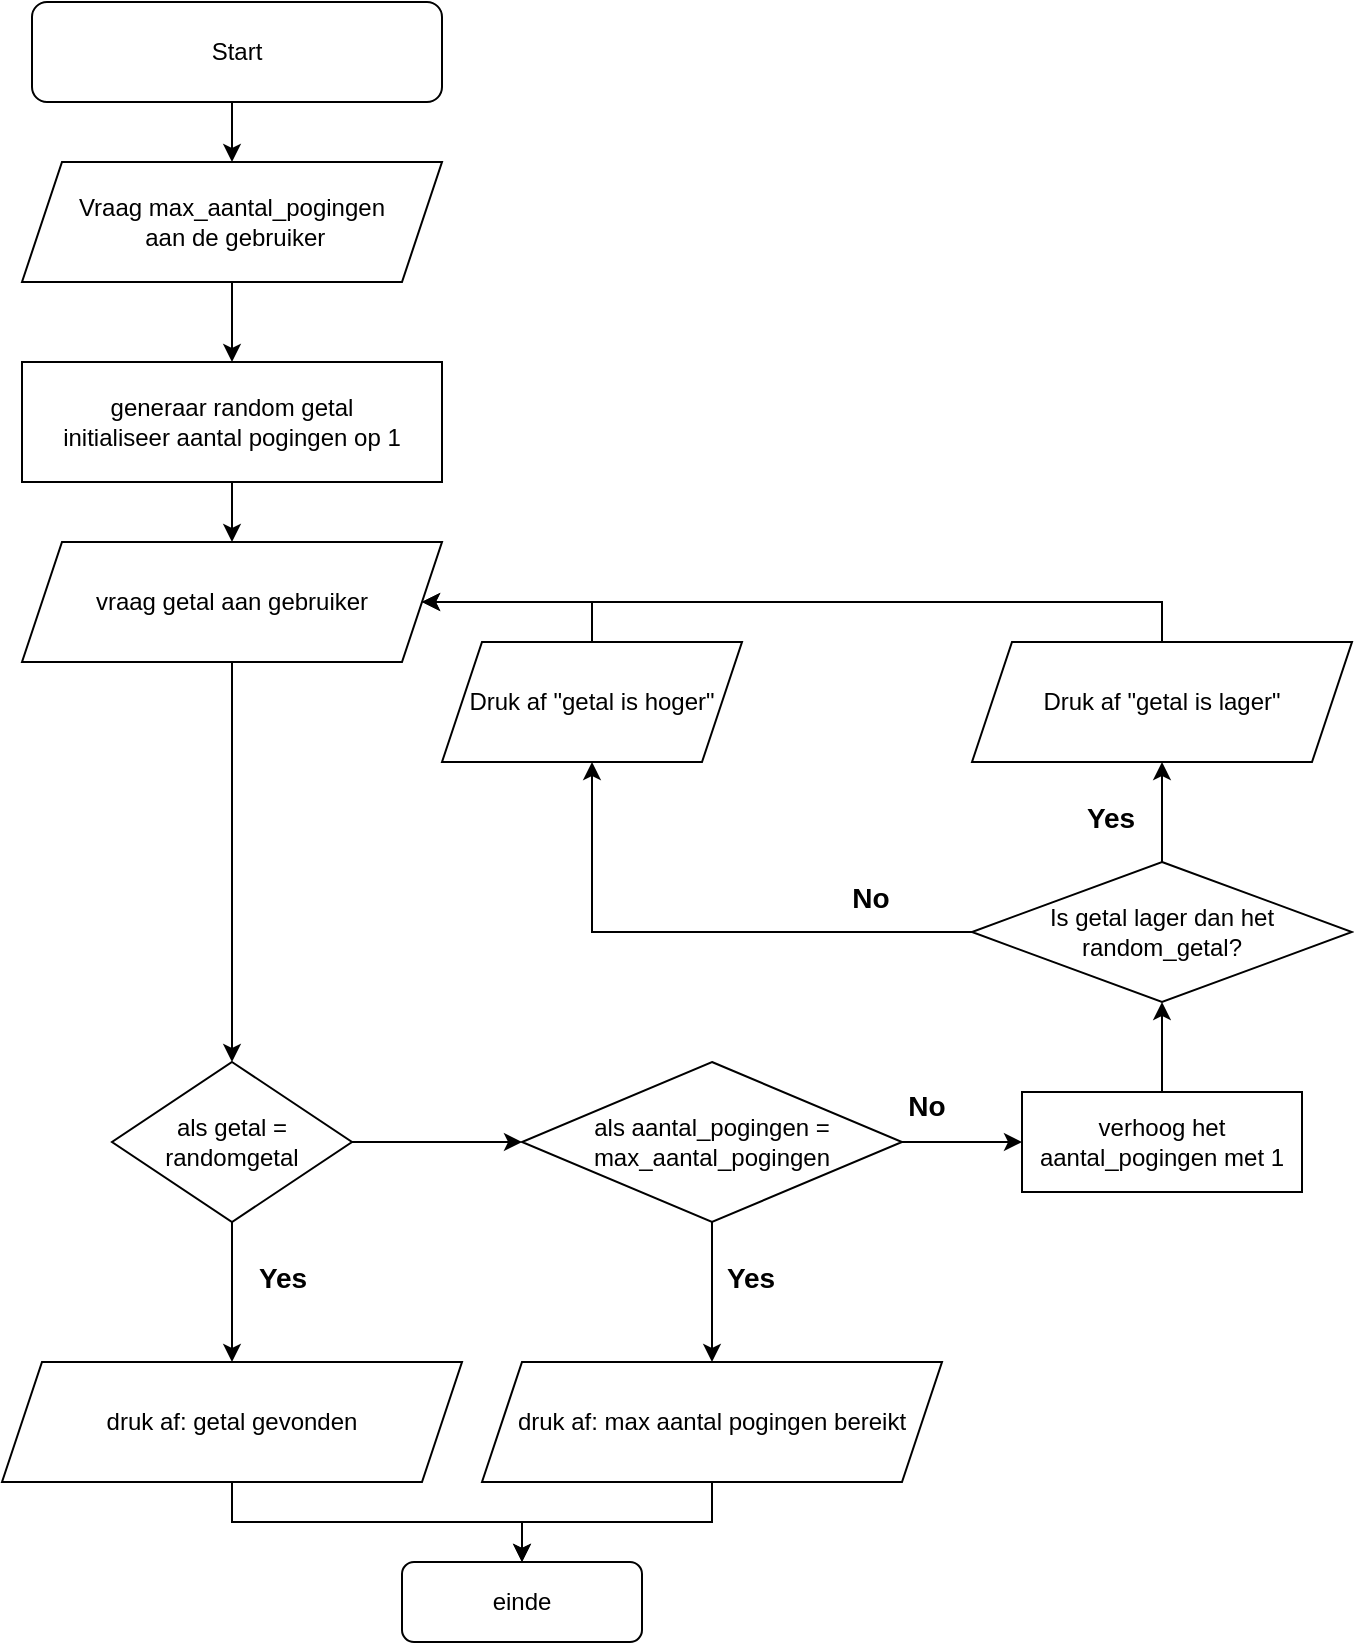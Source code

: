 <mxfile version="24.8.6">
  <diagram name="Page-1" id="eVvW2JaD4IPm_MehrP5j">
    <mxGraphModel dx="1340" dy="1945" grid="1" gridSize="10" guides="1" tooltips="1" connect="1" arrows="1" fold="1" page="1" pageScale="1" pageWidth="850" pageHeight="1100" math="0" shadow="0">
      <root>
        <mxCell id="0" />
        <mxCell id="1" parent="0" />
        <mxCell id="UcOkbDM3o_6liZAEe9FU-47" style="edgeStyle=orthogonalEdgeStyle;rounded=0;orthogonalLoop=1;jettySize=auto;html=1;exitX=0.5;exitY=1;exitDx=0;exitDy=0;entryX=0.5;entryY=0;entryDx=0;entryDy=0;" edge="1" parent="1" source="UcOkbDM3o_6liZAEe9FU-2" target="UcOkbDM3o_6liZAEe9FU-5">
          <mxGeometry relative="1" as="geometry" />
        </mxCell>
        <mxCell id="UcOkbDM3o_6liZAEe9FU-2" value="Start" style="rounded=1;whiteSpace=wrap;html=1;" vertex="1" parent="1">
          <mxGeometry x="135" y="-820" width="205" height="50" as="geometry" />
        </mxCell>
        <mxCell id="UcOkbDM3o_6liZAEe9FU-46" style="edgeStyle=orthogonalEdgeStyle;rounded=0;orthogonalLoop=1;jettySize=auto;html=1;exitX=0.5;exitY=1;exitDx=0;exitDy=0;entryX=0.5;entryY=0;entryDx=0;entryDy=0;" edge="1" parent="1" source="UcOkbDM3o_6liZAEe9FU-4" target="UcOkbDM3o_6liZAEe9FU-12">
          <mxGeometry relative="1" as="geometry" />
        </mxCell>
        <mxCell id="UcOkbDM3o_6liZAEe9FU-4" value="generaar random getal&lt;div&gt;initialiseer aantal pogingen op 1&lt;/div&gt;" style="rounded=0;whiteSpace=wrap;html=1;" vertex="1" parent="1">
          <mxGeometry x="130" y="-640" width="210" height="60" as="geometry" />
        </mxCell>
        <mxCell id="UcOkbDM3o_6liZAEe9FU-45" style="edgeStyle=orthogonalEdgeStyle;rounded=0;orthogonalLoop=1;jettySize=auto;html=1;exitX=0.5;exitY=1;exitDx=0;exitDy=0;entryX=0.5;entryY=0;entryDx=0;entryDy=0;" edge="1" parent="1" source="UcOkbDM3o_6liZAEe9FU-5" target="UcOkbDM3o_6liZAEe9FU-4">
          <mxGeometry relative="1" as="geometry" />
        </mxCell>
        <mxCell id="UcOkbDM3o_6liZAEe9FU-5" value="Vraag max_aantal_pogingen&lt;div&gt;&amp;nbsp;aan de gebruiker&lt;/div&gt;" style="shape=parallelogram;perimeter=parallelogramPerimeter;whiteSpace=wrap;html=1;fixedSize=1;" vertex="1" parent="1">
          <mxGeometry x="130" y="-740" width="210" height="60" as="geometry" />
        </mxCell>
        <mxCell id="UcOkbDM3o_6liZAEe9FU-7" value="" style="edgeStyle=orthogonalEdgeStyle;rounded=0;orthogonalLoop=1;jettySize=auto;html=1;" edge="1" parent="1" source="UcOkbDM3o_6liZAEe9FU-8" target="UcOkbDM3o_6liZAEe9FU-10">
          <mxGeometry relative="1" as="geometry" />
        </mxCell>
        <mxCell id="UcOkbDM3o_6liZAEe9FU-36" value="Yes" style="edgeLabel;html=1;align=center;verticalAlign=middle;resizable=0;points=[];fontStyle=1;fontSize=14;" vertex="1" connectable="0" parent="UcOkbDM3o_6liZAEe9FU-7">
          <mxGeometry x="-0.22" y="1" relative="1" as="geometry">
            <mxPoint x="24" as="offset" />
          </mxGeometry>
        </mxCell>
        <mxCell id="UcOkbDM3o_6liZAEe9FU-57" style="edgeStyle=orthogonalEdgeStyle;rounded=0;orthogonalLoop=1;jettySize=auto;html=1;exitX=1;exitY=0.5;exitDx=0;exitDy=0;entryX=0;entryY=0.5;entryDx=0;entryDy=0;" edge="1" parent="1" source="UcOkbDM3o_6liZAEe9FU-8" target="UcOkbDM3o_6liZAEe9FU-25">
          <mxGeometry relative="1" as="geometry" />
        </mxCell>
        <mxCell id="UcOkbDM3o_6liZAEe9FU-8" value="als getal = randomgetal" style="rhombus;whiteSpace=wrap;html=1;" vertex="1" parent="1">
          <mxGeometry x="175" y="-290" width="120" height="80" as="geometry" />
        </mxCell>
        <mxCell id="UcOkbDM3o_6liZAEe9FU-9" value="" style="edgeStyle=orthogonalEdgeStyle;rounded=0;orthogonalLoop=1;jettySize=auto;html=1;" edge="1" parent="1" source="UcOkbDM3o_6liZAEe9FU-10" target="UcOkbDM3o_6liZAEe9FU-11">
          <mxGeometry relative="1" as="geometry" />
        </mxCell>
        <mxCell id="UcOkbDM3o_6liZAEe9FU-10" value="druk af: getal gevonden" style="shape=parallelogram;perimeter=parallelogramPerimeter;whiteSpace=wrap;html=1;fixedSize=1;" vertex="1" parent="1">
          <mxGeometry x="120" y="-140" width="230" height="60" as="geometry" />
        </mxCell>
        <mxCell id="UcOkbDM3o_6liZAEe9FU-11" value="einde" style="rounded=1;whiteSpace=wrap;html=1;" vertex="1" parent="1">
          <mxGeometry x="320" y="-40" width="120" height="40" as="geometry" />
        </mxCell>
        <mxCell id="UcOkbDM3o_6liZAEe9FU-22" style="edgeStyle=orthogonalEdgeStyle;rounded=0;orthogonalLoop=1;jettySize=auto;html=1;entryX=0.5;entryY=0;entryDx=0;entryDy=0;" edge="1" parent="1" source="UcOkbDM3o_6liZAEe9FU-12" target="UcOkbDM3o_6liZAEe9FU-8">
          <mxGeometry relative="1" as="geometry" />
        </mxCell>
        <mxCell id="UcOkbDM3o_6liZAEe9FU-12" value="vraag getal aan gebruiker" style="shape=parallelogram;perimeter=parallelogramPerimeter;whiteSpace=wrap;html=1;fixedSize=1;" vertex="1" parent="1">
          <mxGeometry x="130" y="-550" width="210" height="60" as="geometry" />
        </mxCell>
        <mxCell id="UcOkbDM3o_6liZAEe9FU-51" style="edgeStyle=orthogonalEdgeStyle;rounded=0;orthogonalLoop=1;jettySize=auto;html=1;exitX=0;exitY=0.5;exitDx=0;exitDy=0;entryX=0.5;entryY=1;entryDx=0;entryDy=0;" edge="1" parent="1" source="UcOkbDM3o_6liZAEe9FU-14" target="UcOkbDM3o_6liZAEe9FU-16">
          <mxGeometry relative="1" as="geometry" />
        </mxCell>
        <mxCell id="UcOkbDM3o_6liZAEe9FU-53" style="edgeStyle=orthogonalEdgeStyle;rounded=0;orthogonalLoop=1;jettySize=auto;html=1;exitX=0.5;exitY=0;exitDx=0;exitDy=0;entryX=0.5;entryY=1;entryDx=0;entryDy=0;" edge="1" parent="1" source="UcOkbDM3o_6liZAEe9FU-14" target="UcOkbDM3o_6liZAEe9FU-15">
          <mxGeometry relative="1" as="geometry">
            <Array as="points">
              <mxPoint x="700" y="-400" />
              <mxPoint x="700" y="-400" />
            </Array>
          </mxGeometry>
        </mxCell>
        <mxCell id="UcOkbDM3o_6liZAEe9FU-14" value="Is getal lager dan het random_getal?" style="rhombus;whiteSpace=wrap;html=1;" vertex="1" parent="1">
          <mxGeometry x="605" y="-390" width="190" height="70" as="geometry" />
        </mxCell>
        <mxCell id="UcOkbDM3o_6liZAEe9FU-58" style="edgeStyle=orthogonalEdgeStyle;rounded=0;orthogonalLoop=1;jettySize=auto;html=1;exitX=0.5;exitY=0;exitDx=0;exitDy=0;entryX=1;entryY=0.5;entryDx=0;entryDy=0;" edge="1" parent="1" source="UcOkbDM3o_6liZAEe9FU-15" target="UcOkbDM3o_6liZAEe9FU-12">
          <mxGeometry relative="1" as="geometry" />
        </mxCell>
        <mxCell id="UcOkbDM3o_6liZAEe9FU-15" value="Druk af &quot;getal is lager&quot;" style="shape=parallelogram;perimeter=parallelogramPerimeter;whiteSpace=wrap;html=1;fixedSize=1;" vertex="1" parent="1">
          <mxGeometry x="605" y="-500" width="190" height="60" as="geometry" />
        </mxCell>
        <mxCell id="UcOkbDM3o_6liZAEe9FU-33" style="edgeStyle=orthogonalEdgeStyle;rounded=0;orthogonalLoop=1;jettySize=auto;html=1;exitX=0.5;exitY=0;exitDx=0;exitDy=0;entryX=1;entryY=0.5;entryDx=0;entryDy=0;" edge="1" parent="1" source="UcOkbDM3o_6liZAEe9FU-16" target="UcOkbDM3o_6liZAEe9FU-12">
          <mxGeometry relative="1" as="geometry">
            <Array as="points">
              <mxPoint x="415" y="-520" />
            </Array>
          </mxGeometry>
        </mxCell>
        <mxCell id="UcOkbDM3o_6liZAEe9FU-16" value="Druk af &quot;getal is hoger&quot;" style="shape=parallelogram;perimeter=parallelogramPerimeter;whiteSpace=wrap;html=1;fixedSize=1;" vertex="1" parent="1">
          <mxGeometry x="340" y="-500" width="150" height="60" as="geometry" />
        </mxCell>
        <mxCell id="UcOkbDM3o_6liZAEe9FU-38" style="edgeStyle=orthogonalEdgeStyle;rounded=0;orthogonalLoop=1;jettySize=auto;html=1;exitX=0.5;exitY=1;exitDx=0;exitDy=0;entryX=0.5;entryY=0;entryDx=0;entryDy=0;" edge="1" parent="1" source="UcOkbDM3o_6liZAEe9FU-25" target="UcOkbDM3o_6liZAEe9FU-27">
          <mxGeometry relative="1" as="geometry" />
        </mxCell>
        <mxCell id="UcOkbDM3o_6liZAEe9FU-59" style="edgeStyle=orthogonalEdgeStyle;rounded=0;orthogonalLoop=1;jettySize=auto;html=1;exitX=1;exitY=0.5;exitDx=0;exitDy=0;entryX=0;entryY=0.5;entryDx=0;entryDy=0;" edge="1" parent="1" source="UcOkbDM3o_6liZAEe9FU-25" target="UcOkbDM3o_6liZAEe9FU-48">
          <mxGeometry relative="1" as="geometry" />
        </mxCell>
        <mxCell id="UcOkbDM3o_6liZAEe9FU-25" value="als aantal_pogingen = max_aantal_pogingen" style="rhombus;whiteSpace=wrap;html=1;" vertex="1" parent="1">
          <mxGeometry x="380" y="-290" width="190" height="80" as="geometry" />
        </mxCell>
        <mxCell id="UcOkbDM3o_6liZAEe9FU-39" style="edgeStyle=orthogonalEdgeStyle;rounded=0;orthogonalLoop=1;jettySize=auto;html=1;exitX=0.5;exitY=1;exitDx=0;exitDy=0;entryX=0.5;entryY=0;entryDx=0;entryDy=0;" edge="1" parent="1" source="UcOkbDM3o_6liZAEe9FU-27" target="UcOkbDM3o_6liZAEe9FU-11">
          <mxGeometry relative="1" as="geometry" />
        </mxCell>
        <mxCell id="UcOkbDM3o_6liZAEe9FU-27" value="druk af: max aantal pogingen bereikt" style="shape=parallelogram;perimeter=parallelogramPerimeter;whiteSpace=wrap;html=1;fixedSize=1;" vertex="1" parent="1">
          <mxGeometry x="360" y="-140" width="230" height="60" as="geometry" />
        </mxCell>
        <mxCell id="UcOkbDM3o_6liZAEe9FU-37" value="Yes" style="edgeLabel;html=1;align=center;verticalAlign=middle;resizable=0;points=[];fontStyle=1;fontSize=14;" vertex="1" connectable="0" parent="1">
          <mxGeometry x="490" y="-180" as="geometry">
            <mxPoint x="4" y="-2" as="offset" />
          </mxGeometry>
        </mxCell>
        <mxCell id="UcOkbDM3o_6liZAEe9FU-40" value="Yes" style="edgeLabel;html=1;align=center;verticalAlign=middle;resizable=0;points=[];fontStyle=1;fontSize=14;" vertex="1" connectable="0" parent="1">
          <mxGeometry x="670" y="-410" as="geometry">
            <mxPoint x="4" y="-2" as="offset" />
          </mxGeometry>
        </mxCell>
        <mxCell id="UcOkbDM3o_6liZAEe9FU-41" value="No" style="edgeLabel;html=1;align=center;verticalAlign=middle;resizable=0;points=[];fontStyle=1;fontSize=14;" vertex="1" connectable="0" parent="1">
          <mxGeometry x="580" y="-260" as="geometry">
            <mxPoint x="2" y="-8" as="offset" />
          </mxGeometry>
        </mxCell>
        <mxCell id="UcOkbDM3o_6liZAEe9FU-42" value="No" style="edgeLabel;html=1;align=center;verticalAlign=middle;resizable=0;points=[];fontStyle=1;fontSize=14;" vertex="1" connectable="0" parent="1">
          <mxGeometry x="460" y="-240" as="geometry">
            <mxPoint x="94" y="-132" as="offset" />
          </mxGeometry>
        </mxCell>
        <mxCell id="UcOkbDM3o_6liZAEe9FU-56" style="edgeStyle=orthogonalEdgeStyle;rounded=0;orthogonalLoop=1;jettySize=auto;html=1;exitX=0.5;exitY=0;exitDx=0;exitDy=0;entryX=0.5;entryY=1;entryDx=0;entryDy=0;" edge="1" parent="1" source="UcOkbDM3o_6liZAEe9FU-48" target="UcOkbDM3o_6liZAEe9FU-14">
          <mxGeometry relative="1" as="geometry" />
        </mxCell>
        <mxCell id="UcOkbDM3o_6liZAEe9FU-48" value="verhoog het aantal_pogingen met 1" style="rounded=0;whiteSpace=wrap;html=1;" vertex="1" parent="1">
          <mxGeometry x="630" y="-275" width="140" height="50" as="geometry" />
        </mxCell>
      </root>
    </mxGraphModel>
  </diagram>
</mxfile>
